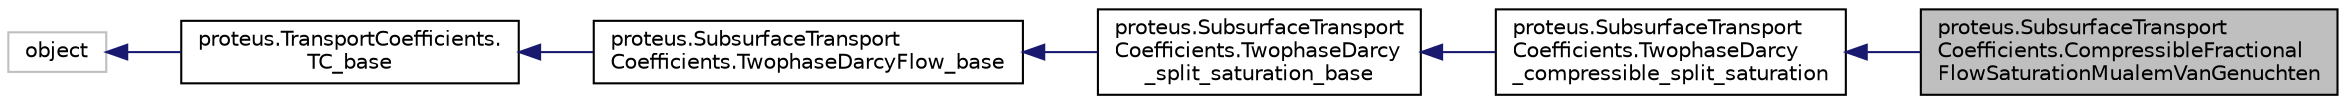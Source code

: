 digraph "proteus.SubsurfaceTransportCoefficients.CompressibleFractionalFlowSaturationMualemVanGenuchten"
{
 // LATEX_PDF_SIZE
  edge [fontname="Helvetica",fontsize="10",labelfontname="Helvetica",labelfontsize="10"];
  node [fontname="Helvetica",fontsize="10",shape=record];
  rankdir="LR";
  Node1 [label="proteus.SubsurfaceTransport\lCoefficients.CompressibleFractional\lFlowSaturationMualemVanGenuchten",height=0.2,width=0.4,color="black", fillcolor="grey75", style="filled", fontcolor="black",tooltip=" "];
  Node2 -> Node1 [dir="back",color="midnightblue",fontsize="10",style="solid",fontname="Helvetica"];
  Node2 [label="proteus.SubsurfaceTransport\lCoefficients.TwophaseDarcy\l_compressible_split_saturation",height=0.2,width=0.4,color="black", fillcolor="white", style="filled",URL="$d5/d7a/classproteus_1_1SubsurfaceTransportCoefficients_1_1TwophaseDarcy__compressible__split__saturation.html",tooltip=" "];
  Node3 -> Node2 [dir="back",color="midnightblue",fontsize="10",style="solid",fontname="Helvetica"];
  Node3 [label="proteus.SubsurfaceTransport\lCoefficients.TwophaseDarcy\l_split_saturation_base",height=0.2,width=0.4,color="black", fillcolor="white", style="filled",URL="$d6/dae/classproteus_1_1SubsurfaceTransportCoefficients_1_1TwophaseDarcy__split__saturation__base.html",tooltip=" "];
  Node4 -> Node3 [dir="back",color="midnightblue",fontsize="10",style="solid",fontname="Helvetica"];
  Node4 [label="proteus.SubsurfaceTransport\lCoefficients.TwophaseDarcyFlow_base",height=0.2,width=0.4,color="black", fillcolor="white", style="filled",URL="$dd/d74/classproteus_1_1SubsurfaceTransportCoefficients_1_1TwophaseDarcyFlow__base.html",tooltip=" "];
  Node5 -> Node4 [dir="back",color="midnightblue",fontsize="10",style="solid",fontname="Helvetica"];
  Node5 [label="proteus.TransportCoefficients.\lTC_base",height=0.2,width=0.4,color="black", fillcolor="white", style="filled",URL="$d1/d7a/classproteus_1_1TransportCoefficients_1_1TC__base.html",tooltip="Base class for transport coefficients classes."];
  Node6 -> Node5 [dir="back",color="midnightblue",fontsize="10",style="solid",fontname="Helvetica"];
  Node6 [label="object",height=0.2,width=0.4,color="grey75", fillcolor="white", style="filled",tooltip=" "];
}

